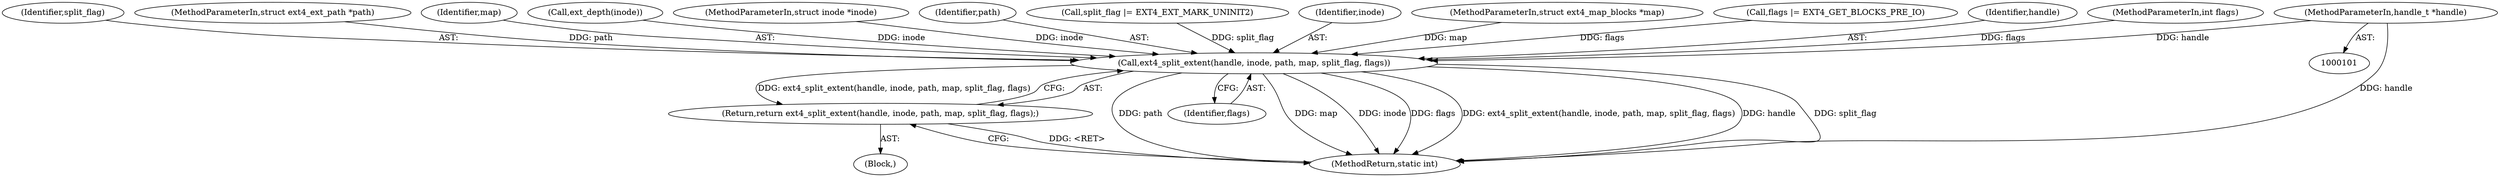 digraph "0_linux_667eff35a1f56fa74ce98a0c7c29a40adc1ba4e3_0@pointer" {
"1000102" [label="(MethodParameterIn,handle_t *handle)"];
"1000206" [label="(Call,ext4_split_extent(handle, inode, path, map, split_flag, flags))"];
"1000205" [label="(Return,return ext4_split_extent(handle, inode, path, map, split_flag, flags);)"];
"1000211" [label="(Identifier,split_flag)"];
"1000105" [label="(MethodParameterIn,struct ext4_ext_path *path)"];
"1000210" [label="(Identifier,map)"];
"1000102" [label="(MethodParameterIn,handle_t *handle)"];
"1000170" [label="(Call,ext_depth(inode))"];
"1000103" [label="(MethodParameterIn,struct inode *inode)"];
"1000209" [label="(Identifier,path)"];
"1000199" [label="(Call,split_flag |= EXT4_EXT_MARK_UNINIT2)"];
"1000212" [label="(Identifier,flags)"];
"1000208" [label="(Identifier,inode)"];
"1000213" [label="(MethodReturn,static int)"];
"1000104" [label="(MethodParameterIn,struct ext4_map_blocks *map)"];
"1000202" [label="(Call,flags |= EXT4_GET_BLOCKS_PRE_IO)"];
"1000207" [label="(Identifier,handle)"];
"1000206" [label="(Call,ext4_split_extent(handle, inode, path, map, split_flag, flags))"];
"1000107" [label="(Block,)"];
"1000106" [label="(MethodParameterIn,int flags)"];
"1000205" [label="(Return,return ext4_split_extent(handle, inode, path, map, split_flag, flags);)"];
"1000102" -> "1000101"  [label="AST: "];
"1000102" -> "1000213"  [label="DDG: handle"];
"1000102" -> "1000206"  [label="DDG: handle"];
"1000206" -> "1000205"  [label="AST: "];
"1000206" -> "1000212"  [label="CFG: "];
"1000207" -> "1000206"  [label="AST: "];
"1000208" -> "1000206"  [label="AST: "];
"1000209" -> "1000206"  [label="AST: "];
"1000210" -> "1000206"  [label="AST: "];
"1000211" -> "1000206"  [label="AST: "];
"1000212" -> "1000206"  [label="AST: "];
"1000205" -> "1000206"  [label="CFG: "];
"1000206" -> "1000213"  [label="DDG: path"];
"1000206" -> "1000213"  [label="DDG: map"];
"1000206" -> "1000213"  [label="DDG: inode"];
"1000206" -> "1000213"  [label="DDG: flags"];
"1000206" -> "1000213"  [label="DDG: ext4_split_extent(handle, inode, path, map, split_flag, flags)"];
"1000206" -> "1000213"  [label="DDG: handle"];
"1000206" -> "1000213"  [label="DDG: split_flag"];
"1000206" -> "1000205"  [label="DDG: ext4_split_extent(handle, inode, path, map, split_flag, flags)"];
"1000170" -> "1000206"  [label="DDG: inode"];
"1000103" -> "1000206"  [label="DDG: inode"];
"1000105" -> "1000206"  [label="DDG: path"];
"1000104" -> "1000206"  [label="DDG: map"];
"1000199" -> "1000206"  [label="DDG: split_flag"];
"1000202" -> "1000206"  [label="DDG: flags"];
"1000106" -> "1000206"  [label="DDG: flags"];
"1000205" -> "1000107"  [label="AST: "];
"1000213" -> "1000205"  [label="CFG: "];
"1000205" -> "1000213"  [label="DDG: <RET>"];
}
